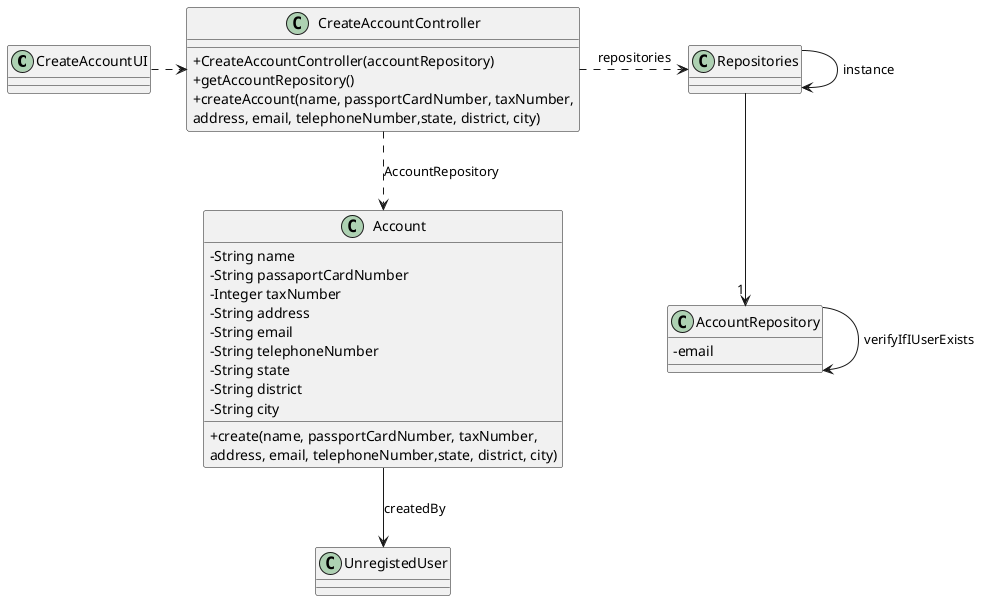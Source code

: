 @startuml
'skinparam monochrome true
skinparam packageStyle rectangle
skinparam shadowing false
skinparam linetype polyline
'skinparam linetype orto

skinparam classAttributeIconSize 0

class CreateAccountUI {}

class CreateAccountController {
    + CreateAccountController(accountRepository)
    + getAccountRepository()
    + createAccount(name, passportCardNumber, taxNumber,\naddress, email, telephoneNumber,state, district, city)

}

class Repositories {}

class AccountRepository {
    -email
}

class Account {
    - String name
    - String passaportCardNumber
    - Integer taxNumber
    - String address
    - String email
    - String telephoneNumber
    - String state
    - String district
    - String city

    + create(name, passportCardNumber, taxNumber,\naddress, email, telephoneNumber,state, district, city)
}

class UnregistedUser {}

CreateAccountUI .> CreateAccountController
CreateAccountController .> Repositories : repositories
Repositories -> Repositories : instance
Repositories --> "1" AccountRepository
AccountRepository -> AccountRepository : verifyIfIUserExists
CreateAccountController ..> Account : AccountRepository
Account --> UnregistedUser : createdBy

@enduml